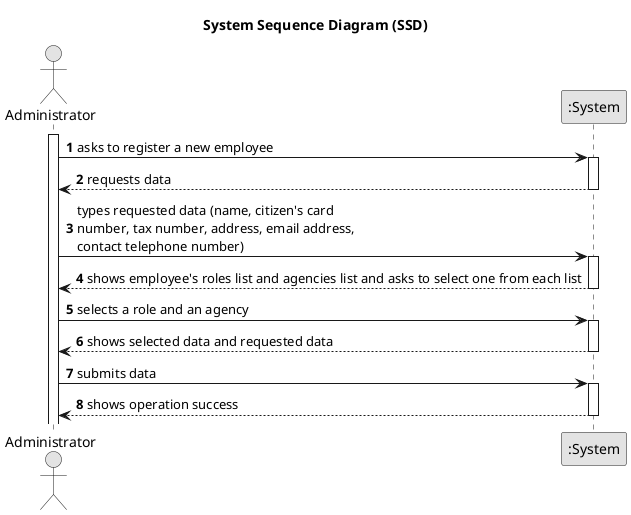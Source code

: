 @startuml
skinparam monochrome true
skinparam packageStyle rectangle
skinparam shadowing false

title System Sequence Diagram (SSD)

autonumber

actor "Administrator" as Administrator
participant ":System" as System

activate Administrator

    Administrator -> System : asks to register a new employee
    activate System

        System --> Administrator : requests data
    deactivate System

    Administrator -> System : types requested data (name, citizen's card \nnumber, tax number, address, email address, \ncontact telephone number)
    activate System

        System --> Administrator : shows employee's roles list and agencies list and asks to select one from each list
    deactivate System

    Administrator -> System : selects a role and an agency
    activate System

        System --> Administrator : shows selected data and requested data
    deactivate System

    Administrator -> System : submits data
    activate System

        System --> Administrator : shows operation success
    deactivate System

@enduml